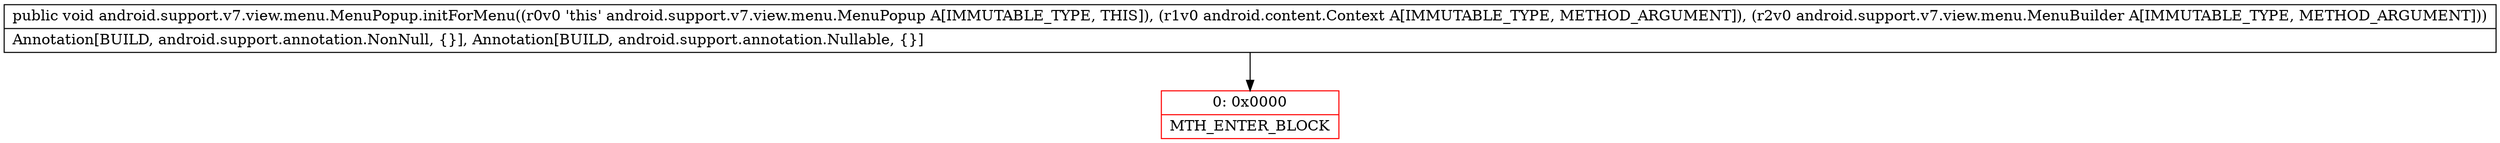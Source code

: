 digraph "CFG forandroid.support.v7.view.menu.MenuPopup.initForMenu(Landroid\/content\/Context;Landroid\/support\/v7\/view\/menu\/MenuBuilder;)V" {
subgraph cluster_Region_1439706539 {
label = "R(0)";
node [shape=record,color=blue];
}
Node_0 [shape=record,color=red,label="{0\:\ 0x0000|MTH_ENTER_BLOCK\l}"];
MethodNode[shape=record,label="{public void android.support.v7.view.menu.MenuPopup.initForMenu((r0v0 'this' android.support.v7.view.menu.MenuPopup A[IMMUTABLE_TYPE, THIS]), (r1v0 android.content.Context A[IMMUTABLE_TYPE, METHOD_ARGUMENT]), (r2v0 android.support.v7.view.menu.MenuBuilder A[IMMUTABLE_TYPE, METHOD_ARGUMENT]))  | Annotation[BUILD, android.support.annotation.NonNull, \{\}], Annotation[BUILD, android.support.annotation.Nullable, \{\}]\l}"];
MethodNode -> Node_0;
}

